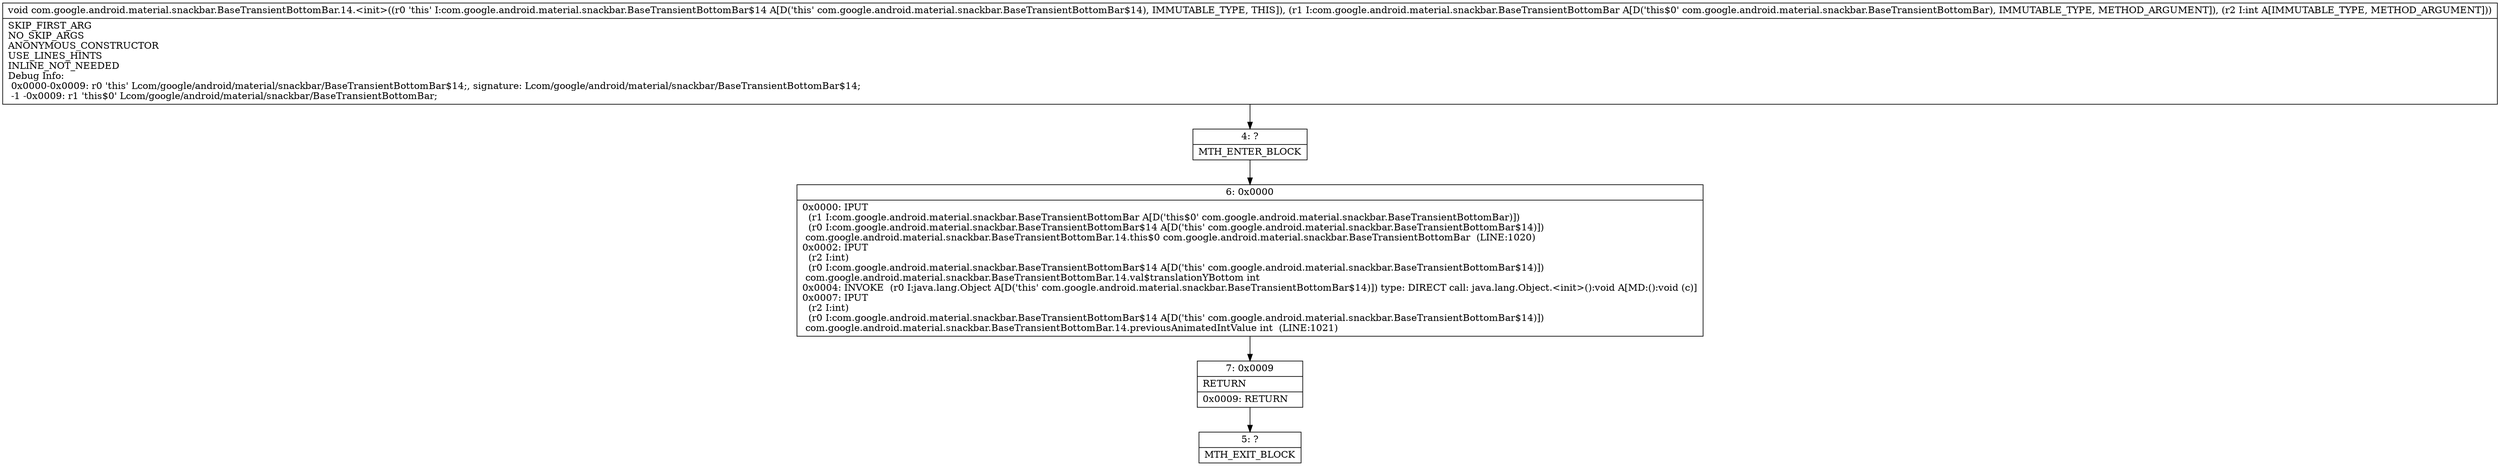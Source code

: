 digraph "CFG forcom.google.android.material.snackbar.BaseTransientBottomBar.14.\<init\>(Lcom\/google\/android\/material\/snackbar\/BaseTransientBottomBar;I)V" {
Node_4 [shape=record,label="{4\:\ ?|MTH_ENTER_BLOCK\l}"];
Node_6 [shape=record,label="{6\:\ 0x0000|0x0000: IPUT  \l  (r1 I:com.google.android.material.snackbar.BaseTransientBottomBar A[D('this$0' com.google.android.material.snackbar.BaseTransientBottomBar)])\l  (r0 I:com.google.android.material.snackbar.BaseTransientBottomBar$14 A[D('this' com.google.android.material.snackbar.BaseTransientBottomBar$14)])\l com.google.android.material.snackbar.BaseTransientBottomBar.14.this$0 com.google.android.material.snackbar.BaseTransientBottomBar  (LINE:1020)\l0x0002: IPUT  \l  (r2 I:int)\l  (r0 I:com.google.android.material.snackbar.BaseTransientBottomBar$14 A[D('this' com.google.android.material.snackbar.BaseTransientBottomBar$14)])\l com.google.android.material.snackbar.BaseTransientBottomBar.14.val$translationYBottom int \l0x0004: INVOKE  (r0 I:java.lang.Object A[D('this' com.google.android.material.snackbar.BaseTransientBottomBar$14)]) type: DIRECT call: java.lang.Object.\<init\>():void A[MD:():void (c)]\l0x0007: IPUT  \l  (r2 I:int)\l  (r0 I:com.google.android.material.snackbar.BaseTransientBottomBar$14 A[D('this' com.google.android.material.snackbar.BaseTransientBottomBar$14)])\l com.google.android.material.snackbar.BaseTransientBottomBar.14.previousAnimatedIntValue int  (LINE:1021)\l}"];
Node_7 [shape=record,label="{7\:\ 0x0009|RETURN\l|0x0009: RETURN   \l}"];
Node_5 [shape=record,label="{5\:\ ?|MTH_EXIT_BLOCK\l}"];
MethodNode[shape=record,label="{void com.google.android.material.snackbar.BaseTransientBottomBar.14.\<init\>((r0 'this' I:com.google.android.material.snackbar.BaseTransientBottomBar$14 A[D('this' com.google.android.material.snackbar.BaseTransientBottomBar$14), IMMUTABLE_TYPE, THIS]), (r1 I:com.google.android.material.snackbar.BaseTransientBottomBar A[D('this$0' com.google.android.material.snackbar.BaseTransientBottomBar), IMMUTABLE_TYPE, METHOD_ARGUMENT]), (r2 I:int A[IMMUTABLE_TYPE, METHOD_ARGUMENT]))  | SKIP_FIRST_ARG\lNO_SKIP_ARGS\lANONYMOUS_CONSTRUCTOR\lUSE_LINES_HINTS\lINLINE_NOT_NEEDED\lDebug Info:\l  0x0000\-0x0009: r0 'this' Lcom\/google\/android\/material\/snackbar\/BaseTransientBottomBar$14;, signature: Lcom\/google\/android\/material\/snackbar\/BaseTransientBottomBar$14;\l  \-1 \-0x0009: r1 'this$0' Lcom\/google\/android\/material\/snackbar\/BaseTransientBottomBar;\l}"];
MethodNode -> Node_4;Node_4 -> Node_6;
Node_6 -> Node_7;
Node_7 -> Node_5;
}

